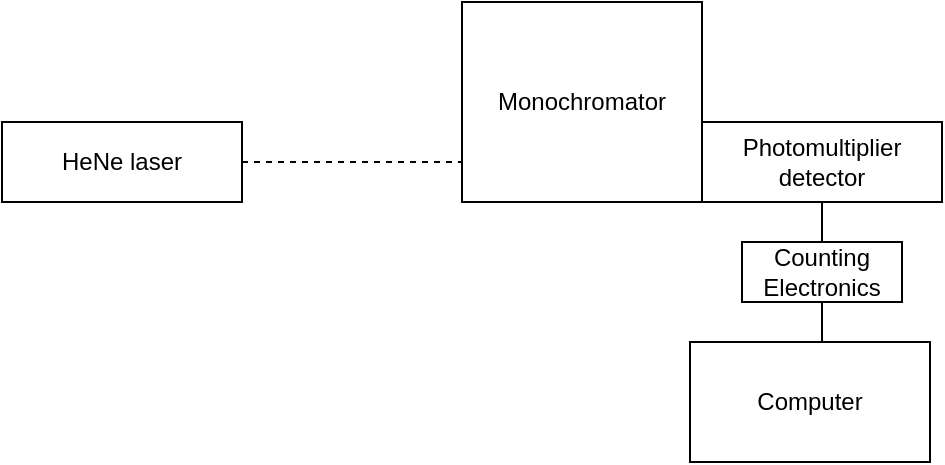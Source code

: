 <mxfile>
    <diagram id="O7Kq_WHRW-dnrAYC0Xru" name="Page-1">
        <mxGraphModel dx="422" dy="802" grid="1" gridSize="10" guides="1" tooltips="1" connect="1" arrows="1" fold="1" page="1" pageScale="1" pageWidth="827" pageHeight="1169" math="0" shadow="0">
            <root>
                <mxCell id="0"/>
                <mxCell id="1" parent="0"/>
                <mxCell id="14" style="edgeStyle=orthogonalEdgeStyle;rounded=0;orthogonalLoop=1;jettySize=auto;html=1;exitX=1;exitY=0.5;exitDx=0;exitDy=0;entryX=0;entryY=0.75;entryDx=0;entryDy=0;endArrow=none;endFill=0;dashed=1;" edge="1" parent="1" source="2" target="5">
                    <mxGeometry relative="1" as="geometry">
                        <Array as="points">
                            <mxPoint x="240" y="300"/>
                        </Array>
                    </mxGeometry>
                </mxCell>
                <mxCell id="2" value="HeNe laser" style="rounded=0;whiteSpace=wrap;html=1;" vertex="1" parent="1">
                    <mxGeometry x="10" y="280" width="120" height="40" as="geometry"/>
                </mxCell>
                <mxCell id="5" value="Monochromator" style="rounded=0;whiteSpace=wrap;html=1;" vertex="1" parent="1">
                    <mxGeometry x="240" y="220" width="120" height="100" as="geometry"/>
                </mxCell>
                <mxCell id="10" style="edgeStyle=orthogonalEdgeStyle;rounded=0;orthogonalLoop=1;jettySize=auto;html=1;exitX=0.5;exitY=1;exitDx=0;exitDy=0;endArrow=none;endFill=0;" edge="1" parent="1" source="9">
                    <mxGeometry relative="1" as="geometry">
                        <mxPoint x="420" y="360" as="targetPoint"/>
                    </mxGeometry>
                </mxCell>
                <mxCell id="9" value="Photomultiplier detector" style="rounded=0;whiteSpace=wrap;html=1;" vertex="1" parent="1">
                    <mxGeometry x="360" y="280" width="120" height="40" as="geometry"/>
                </mxCell>
                <mxCell id="12" style="edgeStyle=orthogonalEdgeStyle;rounded=0;orthogonalLoop=1;jettySize=auto;html=1;exitX=0.5;exitY=1;exitDx=0;exitDy=0;endArrow=none;endFill=0;" edge="1" parent="1" source="11" target="13">
                    <mxGeometry relative="1" as="geometry">
                        <mxPoint x="420" y="400" as="targetPoint"/>
                    </mxGeometry>
                </mxCell>
                <mxCell id="11" value="Counting Electronics" style="rounded=0;whiteSpace=wrap;html=1;" vertex="1" parent="1">
                    <mxGeometry x="380" y="340" width="80" height="30" as="geometry"/>
                </mxCell>
                <mxCell id="13" value="Computer" style="rounded=0;whiteSpace=wrap;html=1;" vertex="1" parent="1">
                    <mxGeometry x="354" y="390" width="120" height="60" as="geometry"/>
                </mxCell>
            </root>
        </mxGraphModel>
    </diagram>
</mxfile>